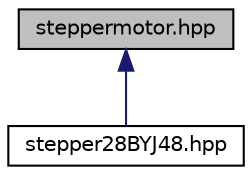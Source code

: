digraph "steppermotor.hpp"
{
  edge [fontname="Helvetica",fontsize="10",labelfontname="Helvetica",labelfontsize="10"];
  node [fontname="Helvetica",fontsize="10",shape=record];
  Node2 [label="steppermotor.hpp",height=0.2,width=0.4,color="black", fillcolor="grey75", style="filled", fontcolor="black"];
  Node2 -> Node3 [dir="back",color="midnightblue",fontsize="10",style="solid"];
  Node3 [label="stepper28BYJ48.hpp",height=0.2,width=0.4,color="black", fillcolor="white", style="filled",URL="$stepper28BYJ48_8hpp.html"];
}
